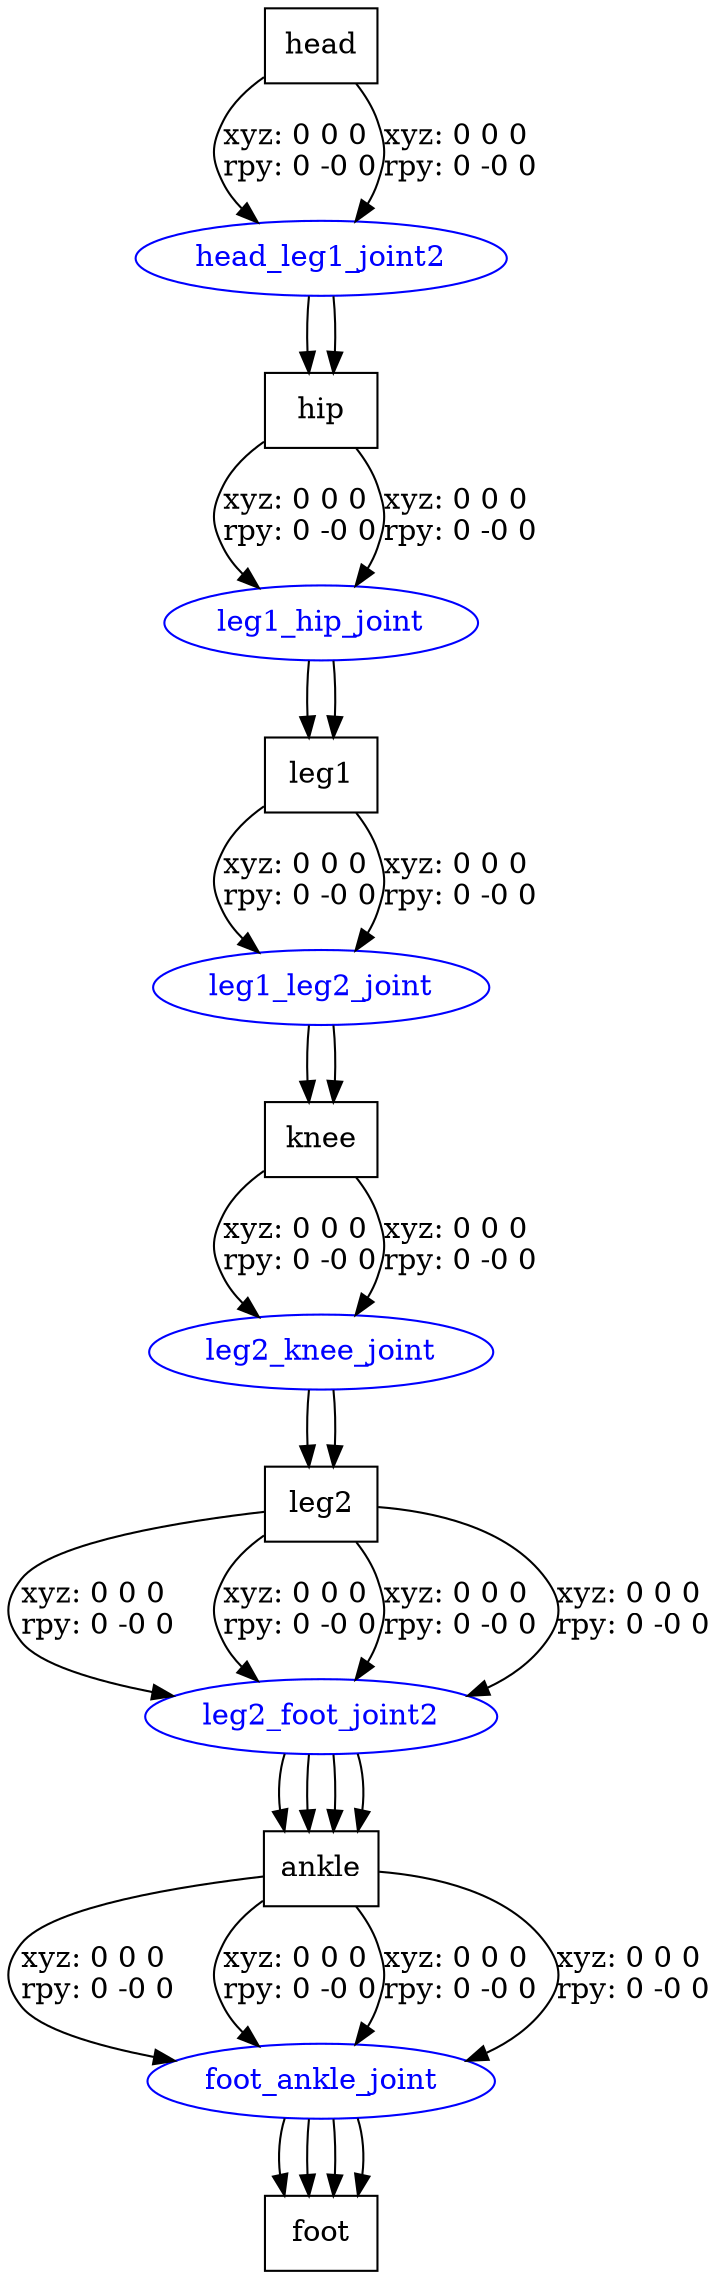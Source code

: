 digraph G {
node [shape=box];
"head" [label="head"];
"hip" [label="hip"];
"leg1" [label="leg1"];
"knee" [label="knee"];
"leg2" [label="leg2"];
"ankle" [label="ankle"];
"foot" [label="foot"];
"ankle" [label="ankle"];
"foot" [label="foot"];
"hip" [label="hip"];
"leg1" [label="leg1"];
"knee" [label="knee"];
"leg2" [label="leg2"];
"ankle" [label="ankle"];
"foot" [label="foot"];
"ankle" [label="ankle"];
"foot" [label="foot"];
node [shape=ellipse, color=blue, fontcolor=blue];
"head" -> "head_leg1_joint2" [label="xyz: 0 0 0 \nrpy: 0 -0 0"]
"head_leg1_joint2" -> "hip"
"hip" -> "leg1_hip_joint" [label="xyz: 0 0 0 \nrpy: 0 -0 0"]
"leg1_hip_joint" -> "leg1"
"leg1" -> "leg1_leg2_joint" [label="xyz: 0 0 0 \nrpy: 0 -0 0"]
"leg1_leg2_joint" -> "knee"
"knee" -> "leg2_knee_joint" [label="xyz: 0 0 0 \nrpy: 0 -0 0"]
"leg2_knee_joint" -> "leg2"
"leg2" -> "leg2_foot_joint2" [label="xyz: 0 0 0 \nrpy: 0 -0 0"]
"leg2_foot_joint2" -> "ankle"
"ankle" -> "foot_ankle_joint" [label="xyz: 0 0 0 \nrpy: 0 -0 0"]
"foot_ankle_joint" -> "foot"
"leg2" -> "leg2_foot_joint2" [label="xyz: 0 0 0 \nrpy: 0 -0 0"]
"leg2_foot_joint2" -> "ankle"
"ankle" -> "foot_ankle_joint" [label="xyz: 0 0 0 \nrpy: 0 -0 0"]
"foot_ankle_joint" -> "foot"
"head" -> "head_leg1_joint2" [label="xyz: 0 0 0 \nrpy: 0 -0 0"]
"head_leg1_joint2" -> "hip"
"hip" -> "leg1_hip_joint" [label="xyz: 0 0 0 \nrpy: 0 -0 0"]
"leg1_hip_joint" -> "leg1"
"leg1" -> "leg1_leg2_joint" [label="xyz: 0 0 0 \nrpy: 0 -0 0"]
"leg1_leg2_joint" -> "knee"
"knee" -> "leg2_knee_joint" [label="xyz: 0 0 0 \nrpy: 0 -0 0"]
"leg2_knee_joint" -> "leg2"
"leg2" -> "leg2_foot_joint2" [label="xyz: 0 0 0 \nrpy: 0 -0 0"]
"leg2_foot_joint2" -> "ankle"
"ankle" -> "foot_ankle_joint" [label="xyz: 0 0 0 \nrpy: 0 -0 0"]
"foot_ankle_joint" -> "foot"
"leg2" -> "leg2_foot_joint2" [label="xyz: 0 0 0 \nrpy: 0 -0 0"]
"leg2_foot_joint2" -> "ankle"
"ankle" -> "foot_ankle_joint" [label="xyz: 0 0 0 \nrpy: 0 -0 0"]
"foot_ankle_joint" -> "foot"
}

